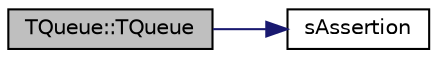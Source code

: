 digraph "TQueue::TQueue"
{
  edge [fontname="Helvetica",fontsize="10",labelfontname="Helvetica",labelfontsize="10"];
  node [fontname="Helvetica",fontsize="10",shape=record];
  rankdir="LR";
  Node1 [label="TQueue::TQueue",height=0.2,width=0.4,color="black", fillcolor="grey75", style="filled" fontcolor="black"];
  Node1 -> Node2 [color="midnightblue",fontsize="10",style="solid"];
  Node2 [label="sAssertion",height=0.2,width=0.4,color="black", fillcolor="white", style="filled",URL="$Assertion_8h.html#a14d6df99a266974cbb25291edd289e78"];
}
